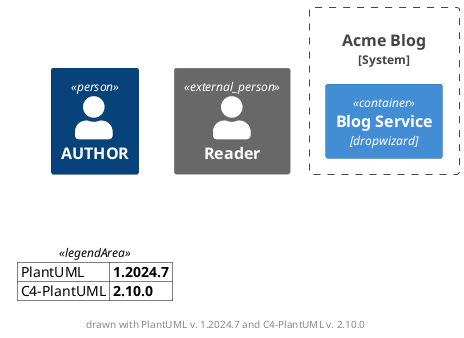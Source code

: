 @startuml blogging-container
!include <C4/C4_Container>

Person(author, "AUTHOR")
Person_Ext(reader, "Reader")

System_Boundary(blog, "Acme Blog") {
    Container(blogService, "Blog Service", "dropwizard")
}
' %version()

' new C4-Plantuml version as text 
' C4Version()

' new C4-Plantuml version details (incl. PlantUML version) as table
C4VersionDetails()

' version functions used in e.g. footer
footer drawn with PlantUML v. %version() and C4-PlantUML v. C4Version()
@enduml


